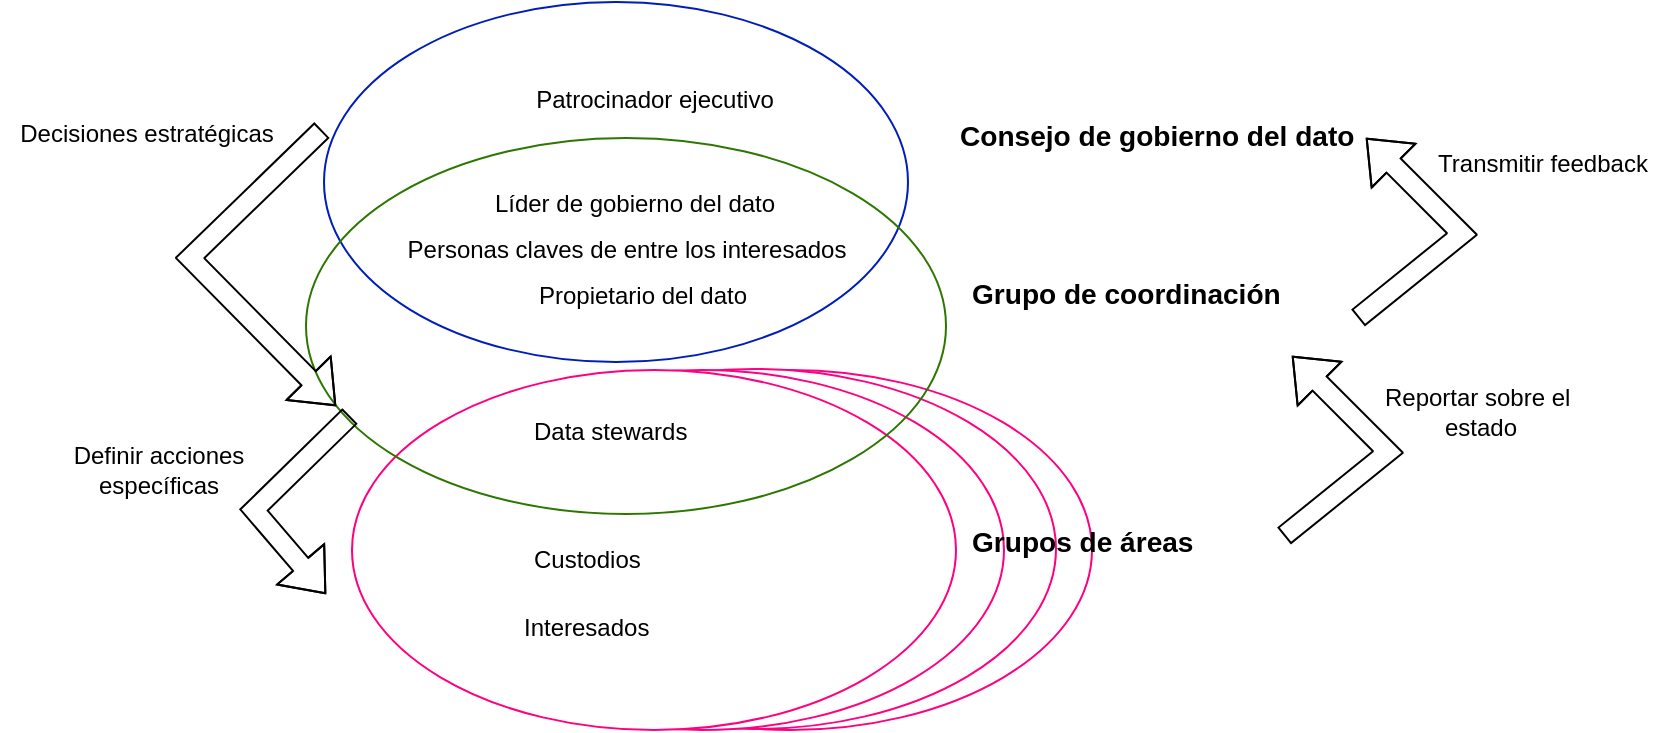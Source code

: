 <mxfile version="27.2.0">
  <diagram name="Page-1" id="pDXEUdLwvpOKSuxPbhXi">
    <mxGraphModel dx="2066" dy="1147" grid="0" gridSize="10" guides="1" tooltips="1" connect="1" arrows="1" fold="1" page="1" pageScale="1" pageWidth="850" pageHeight="1100" math="0" shadow="0">
      <root>
        <mxCell id="0" />
        <mxCell id="1" parent="0" />
        <mxCell id="RJ4eraJ7zcFC_sLHLn1M-29" value="" style="ellipse;whiteSpace=wrap;html=1;rounded=1;strokeColor=#FF0080;fillColor=default;" vertex="1" parent="1">
          <mxGeometry x="248" y="490" width="302" height="180" as="geometry" />
        </mxCell>
        <mxCell id="RJ4eraJ7zcFC_sLHLn1M-28" value="" style="ellipse;whiteSpace=wrap;html=1;rounded=1;strokeColor=#FF0080;fillColor=default;" vertex="1" parent="1">
          <mxGeometry x="230" y="489.5" width="302" height="180" as="geometry" />
        </mxCell>
        <mxCell id="RJ4eraJ7zcFC_sLHLn1M-24" value="" style="ellipse;whiteSpace=wrap;html=1;rounded=1;strokeColor=#FF0080;fillColor=default;" vertex="1" parent="1">
          <mxGeometry x="204" y="490" width="302" height="180" as="geometry" />
        </mxCell>
        <mxCell id="RJ4eraJ7zcFC_sLHLn1M-5" value="" style="ellipse;whiteSpace=wrap;html=1;rounded=1;strokeColor=#FF0080;" vertex="1" parent="1">
          <mxGeometry x="180" y="490" width="302" height="180" as="geometry" />
        </mxCell>
        <mxCell id="RJ4eraJ7zcFC_sLHLn1M-3" value="" style="ellipse;whiteSpace=wrap;html=1;fillColor=none;fontColor=#ffffff;strokeColor=#001DBC;rounded=1;" vertex="1" parent="1">
          <mxGeometry x="166" y="306" width="292" height="180" as="geometry" />
        </mxCell>
        <mxCell id="RJ4eraJ7zcFC_sLHLn1M-6" value="&lt;table data-pm-slice=&quot;1 1 -3 [&amp;quot;table&amp;quot;,null,&amp;quot;tableRow&amp;quot;,null]&quot;&gt;&lt;tbody&gt;&lt;tr&gt;&lt;td&gt;Pat&lt;span class=&quot;&quot;&gt;rocinador ejecutivo&lt;/span&gt;&lt;/td&gt;&lt;/tr&gt;&lt;/tbody&gt;&lt;/table&gt;" style="text;html=1;align=center;verticalAlign=middle;resizable=0;points=[];autosize=1;strokeColor=none;fillColor=none;rounded=1;" vertex="1" parent="1">
          <mxGeometry x="256" y="340" width="150" height="30" as="geometry" />
        </mxCell>
        <mxCell id="RJ4eraJ7zcFC_sLHLn1M-7" value="&lt;table data-pm-slice=&quot;1 1 -3 [&amp;quot;table&amp;quot;,null,&amp;quot;tableRow&amp;quot;,null]&quot;&gt;&lt;tbody&gt;&lt;tr&gt;&lt;td&gt;&lt;span class=&quot;&quot;&gt;Líder de gobierno del dato&lt;/span&gt;&lt;/td&gt;&lt;/tr&gt;&lt;/tbody&gt;&lt;/table&gt;" style="text;html=1;align=center;verticalAlign=middle;resizable=0;points=[];autosize=1;strokeColor=none;fillColor=none;rounded=1;" vertex="1" parent="1">
          <mxGeometry x="236" y="392" width="170" height="30" as="geometry" />
        </mxCell>
        <mxCell id="RJ4eraJ7zcFC_sLHLn1M-8" value="Propietario del dato" style="text;html=1;align=center;verticalAlign=middle;resizable=0;points=[];autosize=1;strokeColor=none;fillColor=none;rounded=1;" vertex="1" parent="1">
          <mxGeometry x="260" y="438" width="130" height="30" as="geometry" />
        </mxCell>
        <mxCell id="RJ4eraJ7zcFC_sLHLn1M-9" value="&lt;table data-pm-slice=&quot;1 1 -3 [&amp;quot;table&amp;quot;,null,&amp;quot;tableRow&amp;quot;,null]&quot;&gt;&lt;tbody&gt;&lt;tr&gt;&lt;td&gt;&lt;span class=&quot;&quot;&gt;Personas claves de entre los interesados&lt;/span&gt;&lt;/td&gt;&lt;/tr&gt;&lt;/tbody&gt;&lt;/table&gt;" style="text;html=1;align=center;verticalAlign=middle;resizable=0;points=[];autosize=1;strokeColor=none;fillColor=none;rounded=1;" vertex="1" parent="1">
          <mxGeometry x="192" y="415" width="250" height="30" as="geometry" />
        </mxCell>
        <mxCell id="RJ4eraJ7zcFC_sLHLn1M-14" value="" style="ellipse;whiteSpace=wrap;html=1;fillColor=none;fontColor=#ffffff;strokeColor=#2D7600;rounded=1;" vertex="1" parent="1">
          <mxGeometry x="157" y="374" width="320" height="188" as="geometry" />
        </mxCell>
        <mxCell id="RJ4eraJ7zcFC_sLHLn1M-16" value="&lt;table data-pm-slice=&quot;1 1 -3 [&amp;quot;table&amp;quot;,null,&amp;quot;tableRow&amp;quot;,null]&quot;&gt;&lt;tbody&gt;&lt;tr&gt;&lt;td&gt;Da&lt;span class=&quot;&quot;&gt;ta stewards&lt;/span&gt;&lt;/td&gt;&lt;/tr&gt;&lt;/tbody&gt;&lt;/table&gt;" style="text;whiteSpace=wrap;html=1;" vertex="1" parent="1">
          <mxGeometry x="265.5" y="504" width="111" height="42" as="geometry" />
        </mxCell>
        <mxCell id="RJ4eraJ7zcFC_sLHLn1M-17" value="&lt;table data-pm-slice=&quot;1 1 -3 [&amp;quot;table&amp;quot;,null,&amp;quot;tableRow&amp;quot;,null]&quot;&gt;&lt;tbody&gt;&lt;tr&gt;&lt;td&gt;&lt;span class=&quot;&quot;&gt;Custodios&lt;/span&gt;&lt;/td&gt;&lt;/tr&gt;&lt;/tbody&gt;&lt;/table&gt;" style="text;whiteSpace=wrap;html=1;" vertex="1" parent="1">
          <mxGeometry x="265.5" y="568" width="87" height="42" as="geometry" />
        </mxCell>
        <mxCell id="RJ4eraJ7zcFC_sLHLn1M-18" value="&lt;table data-pm-slice=&quot;1 1 -3 [&amp;quot;table&amp;quot;,null,&amp;quot;tableRow&amp;quot;,null]&quot;&gt;&lt;tbody&gt;&lt;tr&gt;&lt;td&gt;&lt;span class=&quot;&quot;&gt;Interesados&lt;/span&gt;&lt;/td&gt;&lt;/tr&gt;&lt;/tbody&gt;&lt;/table&gt;" style="text;whiteSpace=wrap;html=1;" vertex="1" parent="1">
          <mxGeometry x="260.5" y="602" width="97" height="42" as="geometry" />
        </mxCell>
        <mxCell id="RJ4eraJ7zcFC_sLHLn1M-21" value="&lt;h3 data-pm-slice=&quot;1 1 []&quot;&gt;&lt;span class=&quot;&quot;&gt;Consejo de gobierno del dato&lt;/span&gt;&lt;/h3&gt;" style="text;whiteSpace=wrap;html=1;" vertex="1" parent="1">
          <mxGeometry x="482" y="344" width="225" height="67" as="geometry" />
        </mxCell>
        <mxCell id="RJ4eraJ7zcFC_sLHLn1M-22" value="&lt;h3 data-pm-slice=&quot;1 1 []&quot;&gt;&lt;span class=&quot;&quot;&gt;Grupo de coordinación&lt;/span&gt;&lt;/h3&gt;" style="text;whiteSpace=wrap;html=1;" vertex="1" parent="1">
          <mxGeometry x="488" y="423" width="182" height="67" as="geometry" />
        </mxCell>
        <mxCell id="RJ4eraJ7zcFC_sLHLn1M-23" value="&lt;h3 data-pm-slice=&quot;1 1 []&quot;&gt;&lt;span class=&quot;&quot;&gt;Grupos de áreas&lt;/span&gt;&lt;/h3&gt;" style="text;whiteSpace=wrap;html=1;" vertex="1" parent="1">
          <mxGeometry x="488" y="546.5" width="139" height="67" as="geometry" />
        </mxCell>
        <mxCell id="RJ4eraJ7zcFC_sLHLn1M-30" value="" style="shape=flexArrow;endArrow=classic;html=1;rounded=0;" edge="1" parent="1">
          <mxGeometry width="50" height="50" relative="1" as="geometry">
            <mxPoint x="165" y="370" as="sourcePoint" />
            <mxPoint x="172" y="508" as="targetPoint" />
            <Array as="points">
              <mxPoint x="99" y="434" />
            </Array>
          </mxGeometry>
        </mxCell>
        <mxCell id="RJ4eraJ7zcFC_sLHLn1M-31" value="Decisiones estratégicas" style="text;html=1;align=center;verticalAlign=middle;resizable=0;points=[];autosize=1;strokeColor=none;fillColor=none;" vertex="1" parent="1">
          <mxGeometry x="4" y="359" width="145" height="26" as="geometry" />
        </mxCell>
        <mxCell id="RJ4eraJ7zcFC_sLHLn1M-32" value="" style="shape=flexArrow;endArrow=classic;html=1;rounded=0;" edge="1" parent="1">
          <mxGeometry width="50" height="50" relative="1" as="geometry">
            <mxPoint x="179" y="513" as="sourcePoint" />
            <mxPoint x="167" y="602" as="targetPoint" />
            <Array as="points">
              <mxPoint x="131" y="560" />
            </Array>
          </mxGeometry>
        </mxCell>
        <mxCell id="RJ4eraJ7zcFC_sLHLn1M-33" value="&lt;div&gt;Definir acciones&lt;/div&gt;&lt;div&gt;específicas&lt;/div&gt;" style="text;html=1;align=center;verticalAlign=middle;resizable=0;points=[];autosize=1;strokeColor=none;fillColor=none;" vertex="1" parent="1">
          <mxGeometry x="31" y="519" width="103" height="41" as="geometry" />
        </mxCell>
        <mxCell id="RJ4eraJ7zcFC_sLHLn1M-34" value="" style="shape=flexArrow;endArrow=classic;html=1;rounded=0;" edge="1" parent="1">
          <mxGeometry width="50" height="50" relative="1" as="geometry">
            <mxPoint x="683" y="464" as="sourcePoint" />
            <mxPoint x="687" y="374" as="targetPoint" />
            <Array as="points">
              <mxPoint x="735" y="422" />
            </Array>
          </mxGeometry>
        </mxCell>
        <mxCell id="RJ4eraJ7zcFC_sLHLn1M-35" value="Transmitir feedback" style="text;html=1;align=center;verticalAlign=middle;resizable=0;points=[];autosize=1;strokeColor=none;fillColor=none;" vertex="1" parent="1">
          <mxGeometry x="713" y="374" width="123" height="26" as="geometry" />
        </mxCell>
        <mxCell id="RJ4eraJ7zcFC_sLHLn1M-36" value="" style="shape=flexArrow;endArrow=classic;html=1;rounded=0;" edge="1" parent="1">
          <mxGeometry width="50" height="50" relative="1" as="geometry">
            <mxPoint x="646" y="573" as="sourcePoint" />
            <mxPoint x="650" y="483" as="targetPoint" />
            <Array as="points">
              <mxPoint x="698" y="531" />
            </Array>
          </mxGeometry>
        </mxCell>
        <mxCell id="RJ4eraJ7zcFC_sLHLn1M-37" value="&lt;div&gt;Reportar sobre el&amp;nbsp;&lt;/div&gt;&lt;div&gt;estado&lt;/div&gt;" style="text;html=1;align=center;verticalAlign=middle;resizable=0;points=[];autosize=1;strokeColor=none;fillColor=none;" vertex="1" parent="1">
          <mxGeometry x="687" y="490" width="114" height="41" as="geometry" />
        </mxCell>
      </root>
    </mxGraphModel>
  </diagram>
</mxfile>
